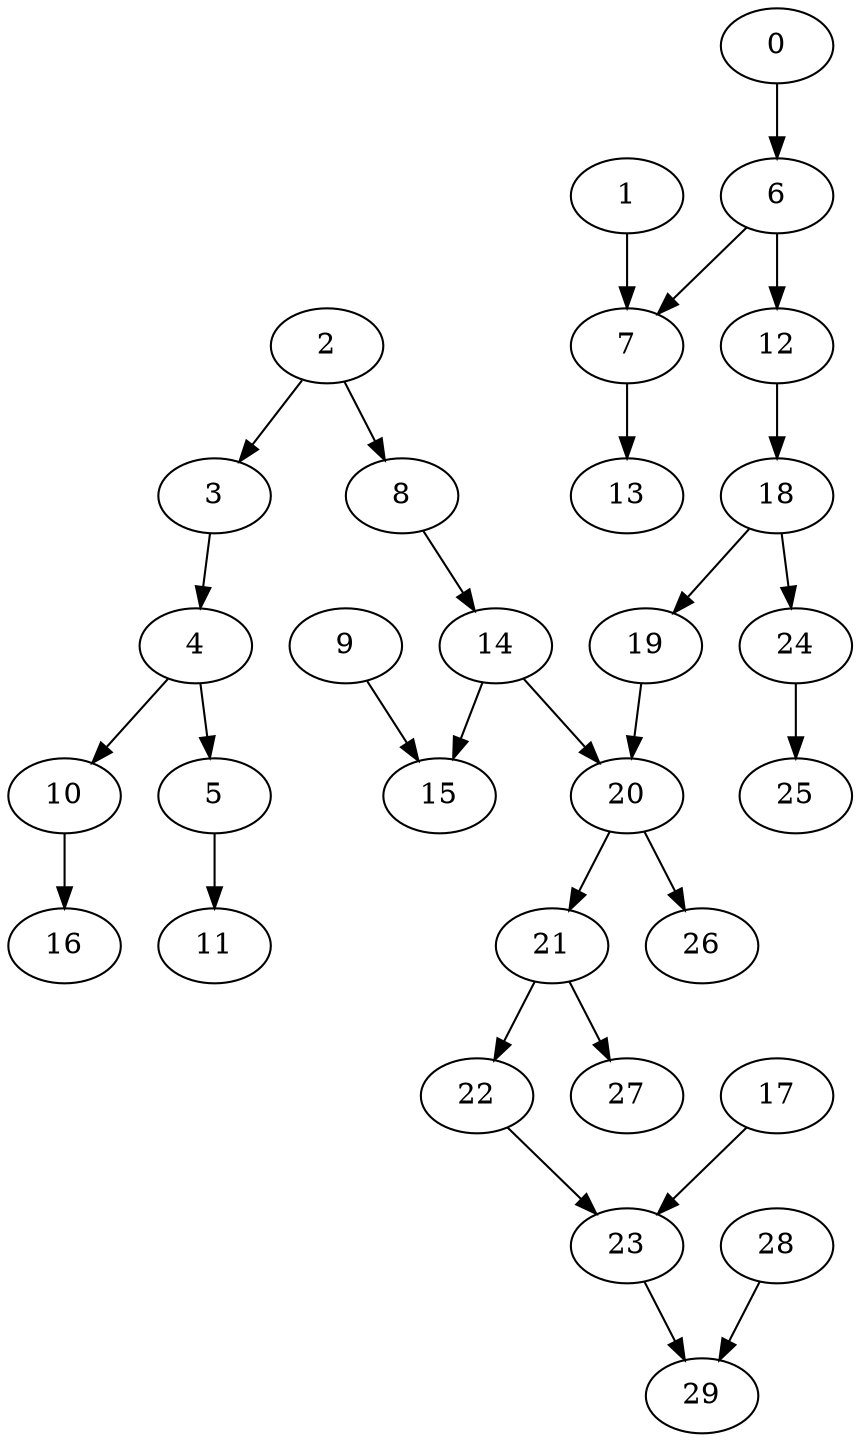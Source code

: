 digraph my_graph {
4;
10;
8;
14;
2;
3;
1;
7;
16;
6;
12;
20;
21;
26;
5;
11;
18;
19;
27;
28;
29;
24;
22;
23;
9;
15;
13;
0;
17;
25;
4->10
8->14
2->3
1->7
3->4
10->16
6->12
20->21
20->26
5->11
18->19
21->27
28->29
18->24
21->22
19->20
22->23
12->18
14->20
9->15
14->15
2->8
7->13
0->6
4->5
23->29
6->7
17->23
24->25
}